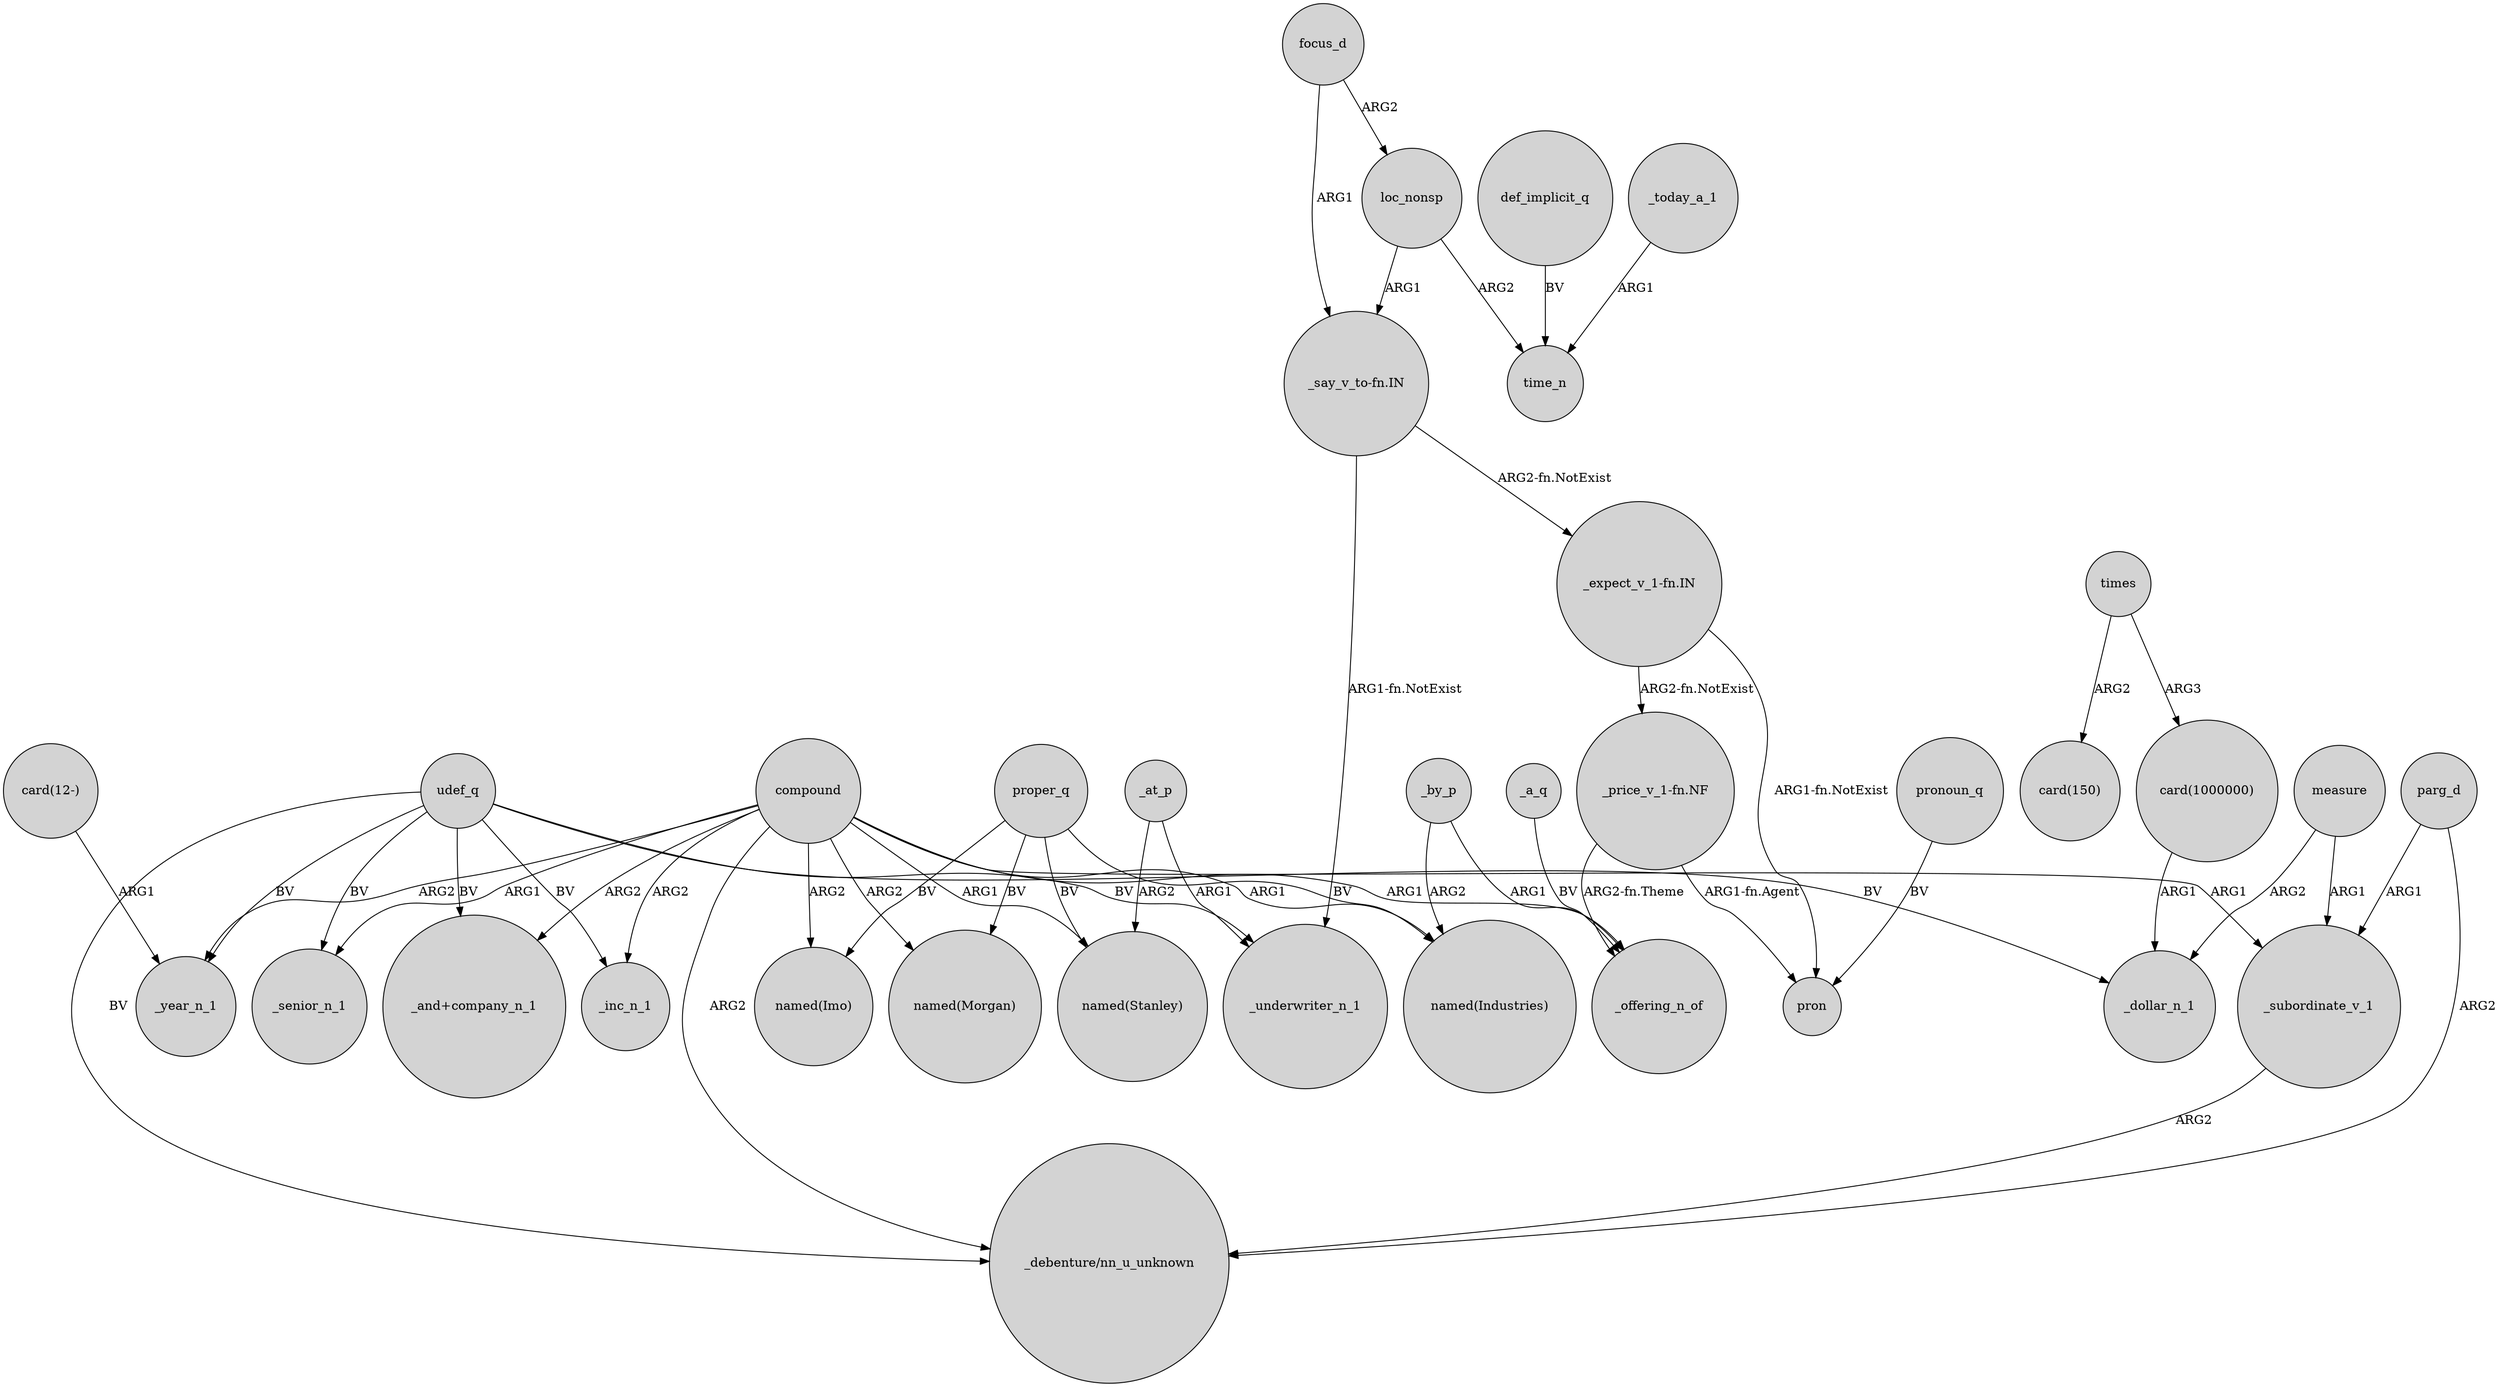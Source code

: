 digraph {
	node [shape=circle style=filled]
	udef_q -> "_debenture/nn_u_unknown" [label=BV]
	_by_p -> _offering_n_of [label=ARG1]
	focus_d -> loc_nonsp [label=ARG2]
	"card(1000000)" -> _dollar_n_1 [label=ARG1]
	compound -> "named(Industries)" [label=ARG1]
	udef_q -> _inc_n_1 [label=BV]
	_today_a_1 -> time_n [label=ARG1]
	def_implicit_q -> time_n [label=BV]
	compound -> "named(Stanley)" [label=ARG1]
	measure -> _subordinate_v_1 [label=ARG1]
	parg_d -> "_debenture/nn_u_unknown" [label=ARG2]
	proper_q -> "named(Morgan)" [label=BV]
	"_say_v_to-fn.IN" -> "_expect_v_1-fn.IN" [label="ARG2-fn.NotExist"]
	compound -> _senior_n_1 [label=ARG1]
	"_price_v_1-fn.NF" -> _offering_n_of [label="ARG2-fn.Theme"]
	_by_p -> "named(Industries)" [label=ARG2]
	times -> "card(150)" [label=ARG2]
	loc_nonsp -> time_n [label=ARG2]
	"_say_v_to-fn.IN" -> _underwriter_n_1 [label="ARG1-fn.NotExist"]
	compound -> "named(Morgan)" [label=ARG2]
	"_expect_v_1-fn.IN" -> "_price_v_1-fn.NF" [label="ARG2-fn.NotExist"]
	"card(12-)" -> _year_n_1 [label=ARG1]
	udef_q -> _senior_n_1 [label=BV]
	_subordinate_v_1 -> "_debenture/nn_u_unknown" [label=ARG2]
	pronoun_q -> pron [label=BV]
	compound -> "_debenture/nn_u_unknown" [label=ARG2]
	compound -> "named(Imo)" [label=ARG2]
	udef_q -> _underwriter_n_1 [label=BV]
	compound -> "_and+company_n_1" [label=ARG2]
	times -> "card(1000000)" [label=ARG3]
	measure -> _dollar_n_1 [label=ARG2]
	compound -> _subordinate_v_1 [label=ARG1]
	parg_d -> _subordinate_v_1 [label=ARG1]
	loc_nonsp -> "_say_v_to-fn.IN" [label=ARG1]
	proper_q -> "named(Stanley)" [label=BV]
	"_expect_v_1-fn.IN" -> pron [label="ARG1-fn.NotExist"]
	_at_p -> "named(Stanley)" [label=ARG2]
	compound -> _year_n_1 [label=ARG2]
	proper_q -> "named(Imo)" [label=BV]
	udef_q -> _year_n_1 [label=BV]
	udef_q -> "_and+company_n_1" [label=BV]
	_a_q -> _offering_n_of [label=BV]
	proper_q -> "named(Industries)" [label=BV]
	_at_p -> _underwriter_n_1 [label=ARG1]
	"_price_v_1-fn.NF" -> pron [label="ARG1-fn.Agent"]
	compound -> _inc_n_1 [label=ARG2]
	compound -> _offering_n_of [label=ARG1]
	udef_q -> _dollar_n_1 [label=BV]
	focus_d -> "_say_v_to-fn.IN" [label=ARG1]
}
